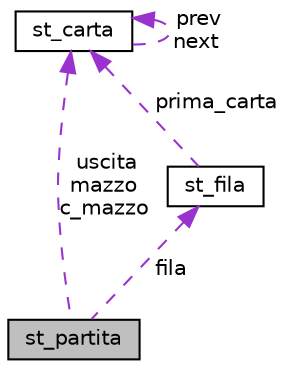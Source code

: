 digraph "st_partita"
{
  edge [fontname="Helvetica",fontsize="10",labelfontname="Helvetica",labelfontsize="10"];
  node [fontname="Helvetica",fontsize="10",shape=record];
  Node1 [label="st_partita",height=0.2,width=0.4,color="black", fillcolor="grey75", style="filled", fontcolor="black"];
  Node2 -> Node1 [dir="back",color="darkorchid3",fontsize="10",style="dashed",label=" uscita\nmazzo\nc_mazzo" ,fontname="Helvetica"];
  Node2 [label="st_carta",height=0.2,width=0.4,color="black", fillcolor="white", style="filled",URL="$structst__carta.html",tooltip="Struttura carta. "];
  Node2 -> Node2 [dir="back",color="darkorchid3",fontsize="10",style="dashed",label=" prev\nnext" ,fontname="Helvetica"];
  Node3 -> Node1 [dir="back",color="darkorchid3",fontsize="10",style="dashed",label=" fila" ,fontname="Helvetica"];
  Node3 [label="st_fila",height=0.2,width=0.4,color="black", fillcolor="white", style="filled",URL="$structst__fila.html",tooltip="Struttura fila Indica una fila di carte. "];
  Node2 -> Node3 [dir="back",color="darkorchid3",fontsize="10",style="dashed",label=" prima_carta" ,fontname="Helvetica"];
}
